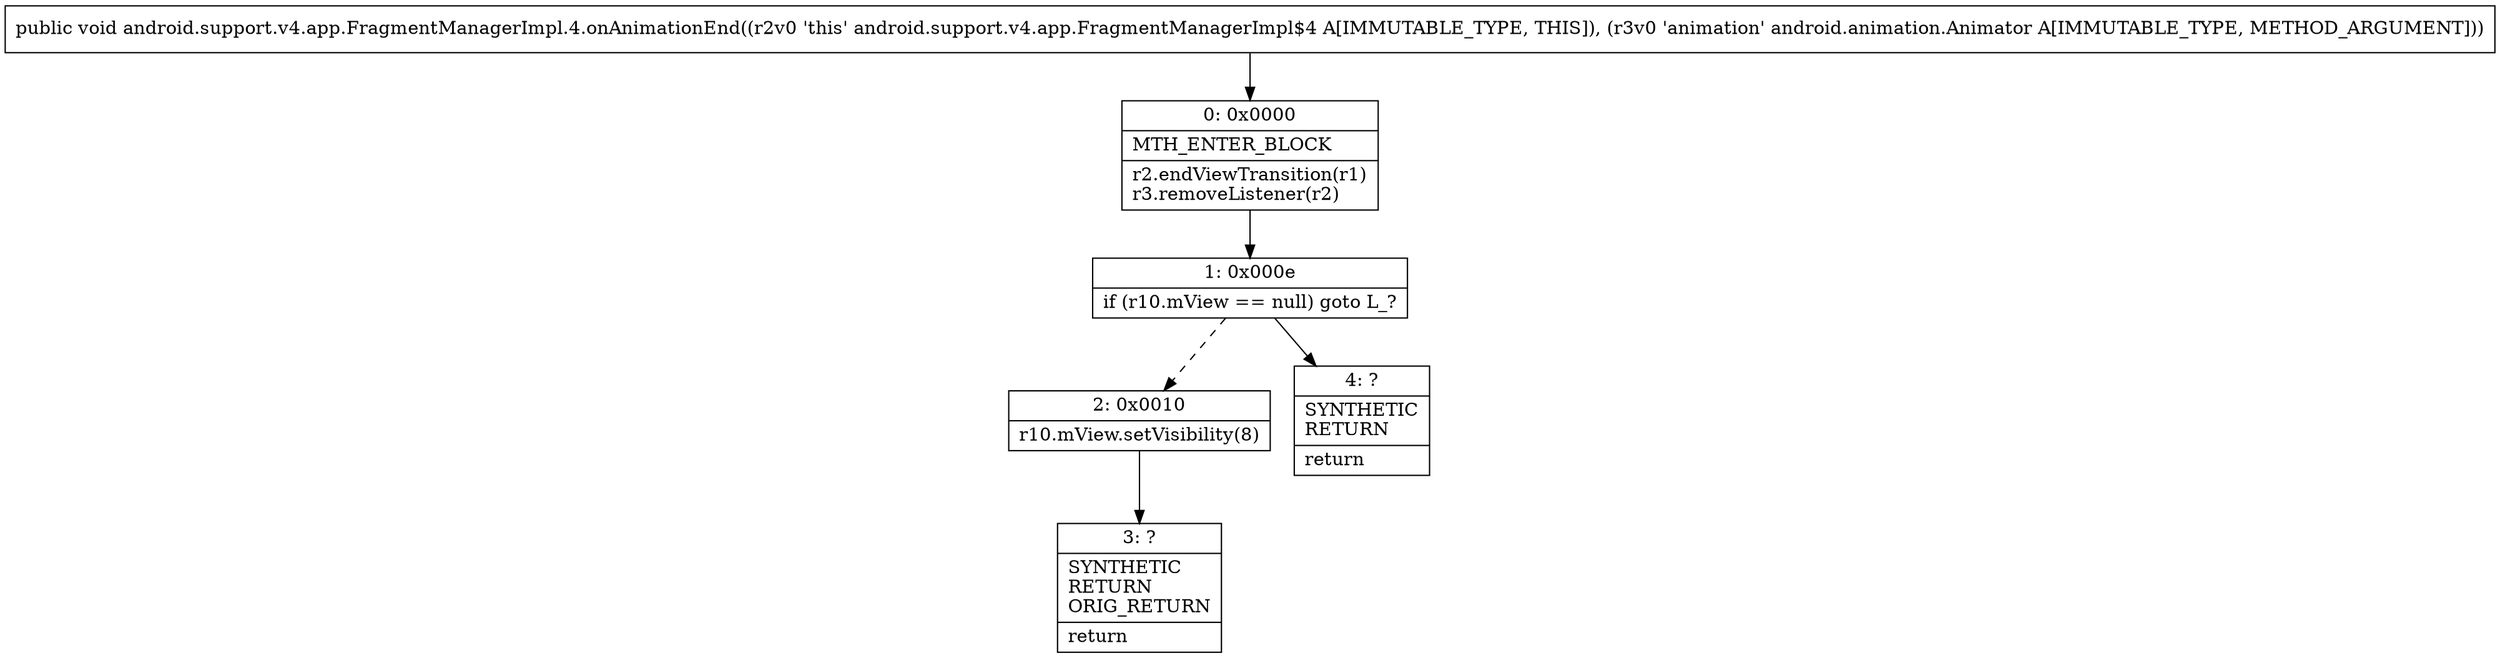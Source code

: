 digraph "CFG forandroid.support.v4.app.FragmentManagerImpl.4.onAnimationEnd(Landroid\/animation\/Animator;)V" {
Node_0 [shape=record,label="{0\:\ 0x0000|MTH_ENTER_BLOCK\l|r2.endViewTransition(r1)\lr3.removeListener(r2)\l}"];
Node_1 [shape=record,label="{1\:\ 0x000e|if (r10.mView == null) goto L_?\l}"];
Node_2 [shape=record,label="{2\:\ 0x0010|r10.mView.setVisibility(8)\l}"];
Node_3 [shape=record,label="{3\:\ ?|SYNTHETIC\lRETURN\lORIG_RETURN\l|return\l}"];
Node_4 [shape=record,label="{4\:\ ?|SYNTHETIC\lRETURN\l|return\l}"];
MethodNode[shape=record,label="{public void android.support.v4.app.FragmentManagerImpl.4.onAnimationEnd((r2v0 'this' android.support.v4.app.FragmentManagerImpl$4 A[IMMUTABLE_TYPE, THIS]), (r3v0 'animation' android.animation.Animator A[IMMUTABLE_TYPE, METHOD_ARGUMENT])) }"];
MethodNode -> Node_0;
Node_0 -> Node_1;
Node_1 -> Node_2[style=dashed];
Node_1 -> Node_4;
Node_2 -> Node_3;
}


